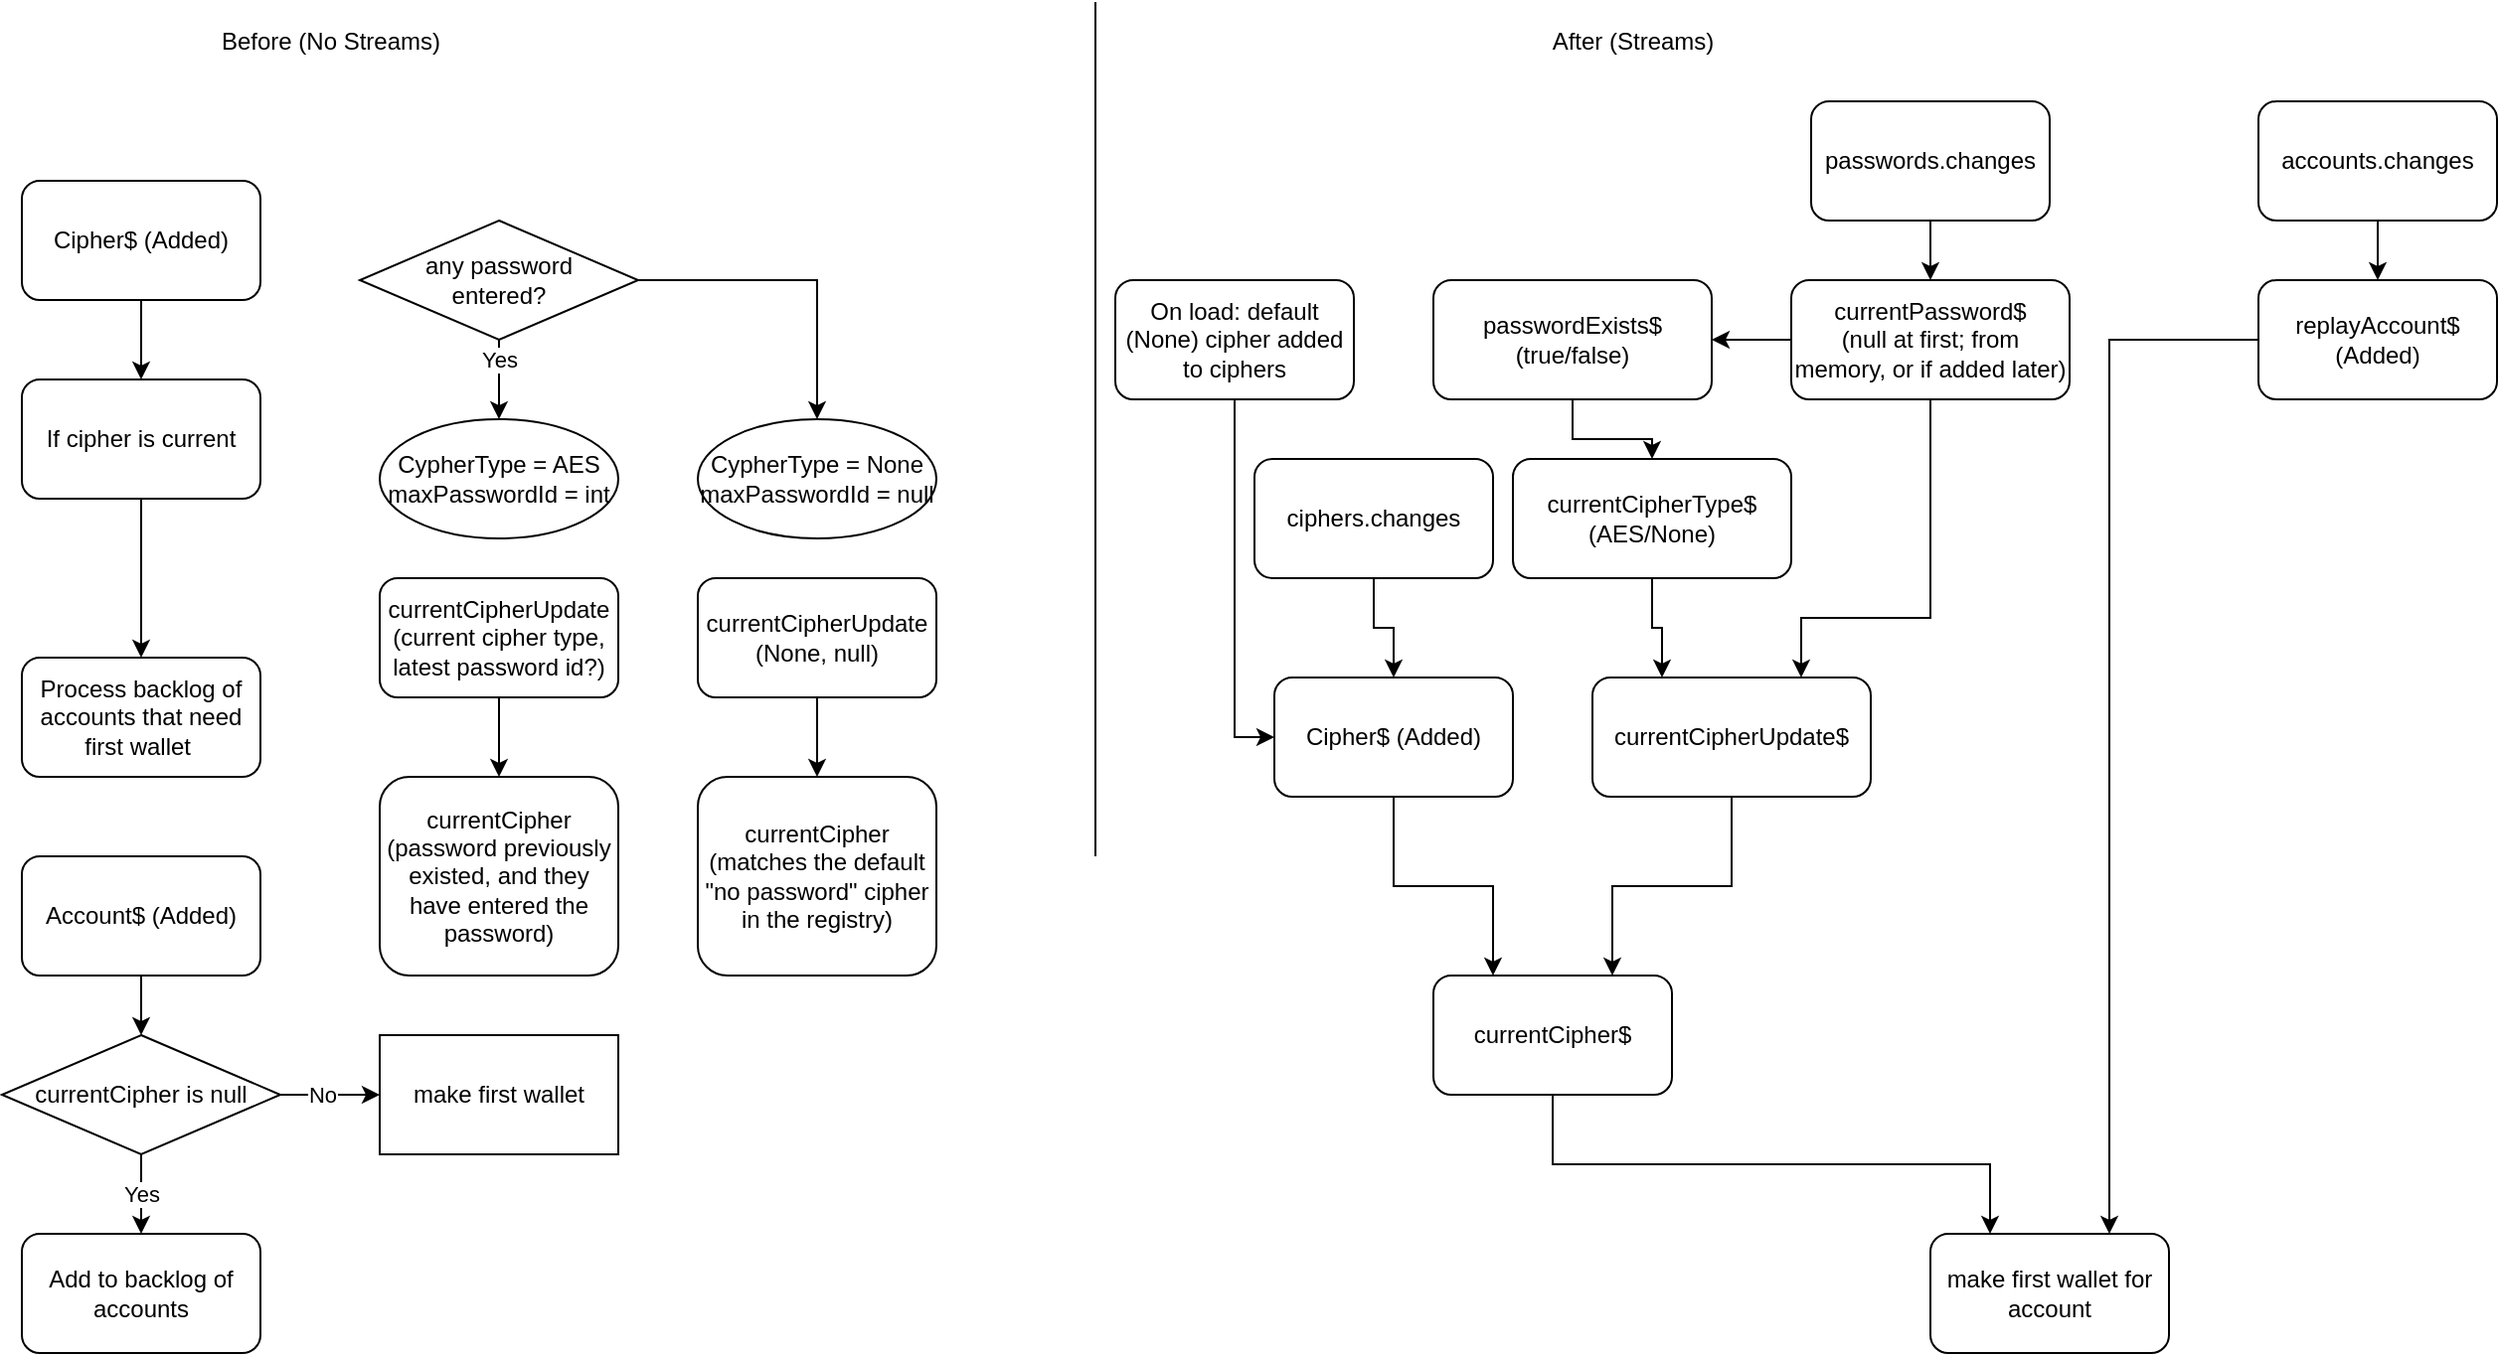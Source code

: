 <mxfile>
    <diagram id="5socqsAflDIFYtVZvX8A" name="Page-1">
        <mxGraphModel dx="968" dy="635" grid="1" gridSize="10" guides="1" tooltips="1" connect="1" arrows="1" fold="1" page="1" pageScale="1" pageWidth="850" pageHeight="1100" math="0" shadow="0">
            <root>
                <mxCell id="0"/>
                <mxCell id="1" parent="0"/>
                <mxCell id="2" value="" style="endArrow=none;html=1;" edge="1" parent="1">
                    <mxGeometry width="50" height="50" relative="1" as="geometry">
                        <mxPoint x="570" y="450" as="sourcePoint"/>
                        <mxPoint x="570" y="20" as="targetPoint"/>
                    </mxGeometry>
                </mxCell>
                <mxCell id="3" value="Before (No Streams)" style="text;html=1;align=center;verticalAlign=middle;resizable=0;points=[];autosize=1;strokeColor=none;" vertex="1" parent="1">
                    <mxGeometry x="120" y="30" width="130" height="20" as="geometry"/>
                </mxCell>
                <mxCell id="4" value="After (Streams)" style="text;html=1;align=center;verticalAlign=middle;resizable=0;points=[];autosize=1;strokeColor=none;" vertex="1" parent="1">
                    <mxGeometry x="790" y="30" width="100" height="20" as="geometry"/>
                </mxCell>
                <mxCell id="7" value="" style="edgeStyle=orthogonalEdgeStyle;rounded=0;orthogonalLoop=1;jettySize=auto;html=1;" edge="1" parent="1" source="5" target="6">
                    <mxGeometry relative="1" as="geometry"/>
                </mxCell>
                <mxCell id="5" value="Cipher$ (Added)" style="rounded=1;whiteSpace=wrap;html=1;" vertex="1" parent="1">
                    <mxGeometry x="30" y="110" width="120" height="60" as="geometry"/>
                </mxCell>
                <mxCell id="9" value="" style="edgeStyle=orthogonalEdgeStyle;rounded=0;orthogonalLoop=1;jettySize=auto;html=1;" edge="1" parent="1" source="6" target="8">
                    <mxGeometry relative="1" as="geometry"/>
                </mxCell>
                <mxCell id="6" value="If cipher is current" style="rounded=1;whiteSpace=wrap;html=1;" vertex="1" parent="1">
                    <mxGeometry x="30" y="210" width="120" height="60" as="geometry"/>
                </mxCell>
                <mxCell id="8" value="Process backlog of accounts that need first wallet&amp;nbsp;" style="rounded=1;whiteSpace=wrap;html=1;" vertex="1" parent="1">
                    <mxGeometry x="30" y="350" width="120" height="60" as="geometry"/>
                </mxCell>
                <mxCell id="14" value="" style="edgeStyle=orthogonalEdgeStyle;rounded=0;orthogonalLoop=1;jettySize=auto;html=1;entryX=0.5;entryY=0;entryDx=0;entryDy=0;" edge="1" parent="1" source="12" target="18">
                    <mxGeometry relative="1" as="geometry">
                        <mxPoint x="90" y="590" as="targetPoint"/>
                    </mxGeometry>
                </mxCell>
                <mxCell id="12" value="Account$ (Added)" style="rounded=1;whiteSpace=wrap;html=1;" vertex="1" parent="1">
                    <mxGeometry x="30" y="450" width="120" height="60" as="geometry"/>
                </mxCell>
                <mxCell id="16" value="" style="edgeStyle=orthogonalEdgeStyle;rounded=0;orthogonalLoop=1;jettySize=auto;html=1;exitX=0.5;exitY=1;exitDx=0;exitDy=0;" edge="1" parent="1" source="18" target="15">
                    <mxGeometry relative="1" as="geometry">
                        <mxPoint x="90" y="650" as="sourcePoint"/>
                    </mxGeometry>
                </mxCell>
                <mxCell id="19" value="Yes" style="edgeLabel;html=1;align=center;verticalAlign=middle;resizable=0;points=[];" vertex="1" connectable="0" parent="16">
                    <mxGeometry x="0.293" y="1" relative="1" as="geometry">
                        <mxPoint x="-1" y="-6" as="offset"/>
                    </mxGeometry>
                </mxCell>
                <mxCell id="15" value="Add to backlog of accounts" style="rounded=1;whiteSpace=wrap;html=1;" vertex="1" parent="1">
                    <mxGeometry x="30" y="640" width="120" height="60" as="geometry"/>
                </mxCell>
                <mxCell id="21" value="" style="edgeStyle=orthogonalEdgeStyle;rounded=0;orthogonalLoop=1;jettySize=auto;html=1;" edge="1" parent="1" source="18" target="20">
                    <mxGeometry relative="1" as="geometry"/>
                </mxCell>
                <mxCell id="22" value="No" style="edgeLabel;html=1;align=center;verticalAlign=middle;resizable=0;points=[];" vertex="1" connectable="0" parent="21">
                    <mxGeometry x="-0.185" relative="1" as="geometry">
                        <mxPoint as="offset"/>
                    </mxGeometry>
                </mxCell>
                <mxCell id="18" value="&lt;span&gt;currentCipher is null&lt;/span&gt;" style="rhombus;whiteSpace=wrap;html=1;" vertex="1" parent="1">
                    <mxGeometry x="20" y="540" width="140" height="60" as="geometry"/>
                </mxCell>
                <mxCell id="20" value="make first wallet" style="whiteSpace=wrap;html=1;" vertex="1" parent="1">
                    <mxGeometry x="210" y="540" width="120" height="60" as="geometry"/>
                </mxCell>
                <mxCell id="36" value="" style="edgeStyle=orthogonalEdgeStyle;rounded=0;orthogonalLoop=1;jettySize=auto;html=1;" edge="1" parent="1" source="25" target="35">
                    <mxGeometry relative="1" as="geometry"/>
                </mxCell>
                <mxCell id="25" value="currentCipherUpdate&lt;br&gt;(current cipher type, latest password id?)" style="rounded=1;whiteSpace=wrap;html=1;" vertex="1" parent="1">
                    <mxGeometry x="210" y="310" width="120" height="60" as="geometry"/>
                </mxCell>
                <mxCell id="30" value="" style="edgeStyle=orthogonalEdgeStyle;rounded=0;orthogonalLoop=1;jettySize=auto;html=1;" edge="1" parent="1" source="28" target="29">
                    <mxGeometry relative="1" as="geometry"/>
                </mxCell>
                <mxCell id="33" value="Yes" style="edgeLabel;html=1;align=center;verticalAlign=middle;resizable=0;points=[];" vertex="1" connectable="0" parent="30">
                    <mxGeometry x="0.65" y="3" relative="1" as="geometry">
                        <mxPoint x="-3" y="-23" as="offset"/>
                    </mxGeometry>
                </mxCell>
                <mxCell id="32" style="edgeStyle=orthogonalEdgeStyle;rounded=0;orthogonalLoop=1;jettySize=auto;html=1;" edge="1" parent="1" source="28" target="31">
                    <mxGeometry relative="1" as="geometry"/>
                </mxCell>
                <mxCell id="28" value="&lt;span&gt;any password&lt;br&gt;entered?&lt;/span&gt;" style="rhombus;whiteSpace=wrap;html=1;" vertex="1" parent="1">
                    <mxGeometry x="200" y="130" width="140" height="60" as="geometry"/>
                </mxCell>
                <mxCell id="29" value="CypherType = AES&lt;br&gt;maxPasswordId = int" style="ellipse;whiteSpace=wrap;html=1;" vertex="1" parent="1">
                    <mxGeometry x="210" y="230" width="120" height="60" as="geometry"/>
                </mxCell>
                <mxCell id="31" value="CypherType = None&lt;br&gt;maxPasswordId = null" style="ellipse;whiteSpace=wrap;html=1;" vertex="1" parent="1">
                    <mxGeometry x="370" y="230" width="120" height="60" as="geometry"/>
                </mxCell>
                <mxCell id="35" value="currentCipher (password previously existed, and they have entered the password)&lt;br&gt;" style="whiteSpace=wrap;html=1;rounded=1;" vertex="1" parent="1">
                    <mxGeometry x="210" y="410" width="120" height="100" as="geometry"/>
                </mxCell>
                <mxCell id="37" value="" style="edgeStyle=orthogonalEdgeStyle;rounded=0;orthogonalLoop=1;jettySize=auto;html=1;" edge="1" parent="1" source="38" target="39">
                    <mxGeometry relative="1" as="geometry"/>
                </mxCell>
                <mxCell id="38" value="currentCipherUpdate&lt;br&gt;(None, null)" style="rounded=1;whiteSpace=wrap;html=1;" vertex="1" parent="1">
                    <mxGeometry x="370" y="310" width="120" height="60" as="geometry"/>
                </mxCell>
                <mxCell id="39" value="currentCipher (matches the default &quot;no password&quot; cipher in the registry)" style="whiteSpace=wrap;html=1;rounded=1;" vertex="1" parent="1">
                    <mxGeometry x="370" y="410" width="120" height="100" as="geometry"/>
                </mxCell>
                <mxCell id="49" style="edgeStyle=orthogonalEdgeStyle;rounded=0;orthogonalLoop=1;jettySize=auto;html=1;entryX=0.25;entryY=0;entryDx=0;entryDy=0;" edge="1" parent="1" source="40" target="46">
                    <mxGeometry relative="1" as="geometry"/>
                </mxCell>
                <mxCell id="40" value="Cipher$ (Added)" style="rounded=1;whiteSpace=wrap;html=1;" vertex="1" parent="1">
                    <mxGeometry x="660" y="360" width="120" height="60" as="geometry"/>
                </mxCell>
                <mxCell id="42" value="make first wallet for account" style="rounded=1;whiteSpace=wrap;html=1;" vertex="1" parent="1">
                    <mxGeometry x="990" y="640" width="120" height="60" as="geometry"/>
                </mxCell>
                <mxCell id="58" style="edgeStyle=orthogonalEdgeStyle;rounded=0;orthogonalLoop=1;jettySize=auto;html=1;entryX=0.75;entryY=0;entryDx=0;entryDy=0;" edge="1" parent="1" source="43" target="42">
                    <mxGeometry relative="1" as="geometry"/>
                </mxCell>
                <mxCell id="43" value="replayAccount$ (Added)" style="rounded=1;whiteSpace=wrap;html=1;" vertex="1" parent="1">
                    <mxGeometry x="1155" y="160" width="120" height="60" as="geometry"/>
                </mxCell>
                <mxCell id="45" style="edgeStyle=orthogonalEdgeStyle;rounded=0;orthogonalLoop=1;jettySize=auto;html=1;entryX=0;entryY=0.5;entryDx=0;entryDy=0;" edge="1" parent="1" source="44" target="40">
                    <mxGeometry relative="1" as="geometry"/>
                </mxCell>
                <mxCell id="44" value="On load: default (None) cipher added to ciphers" style="rounded=1;whiteSpace=wrap;html=1;" vertex="1" parent="1">
                    <mxGeometry x="580" y="160" width="120" height="60" as="geometry"/>
                </mxCell>
                <mxCell id="57" style="edgeStyle=orthogonalEdgeStyle;rounded=0;orthogonalLoop=1;jettySize=auto;html=1;exitX=0.5;exitY=1;exitDx=0;exitDy=0;entryX=0.25;entryY=0;entryDx=0;entryDy=0;" edge="1" parent="1" source="46" target="42">
                    <mxGeometry relative="1" as="geometry"/>
                </mxCell>
                <mxCell id="46" value="currentCipher$" style="whiteSpace=wrap;html=1;rounded=1;" vertex="1" parent="1">
                    <mxGeometry x="740" y="510" width="120" height="60" as="geometry"/>
                </mxCell>
                <mxCell id="50" style="edgeStyle=orthogonalEdgeStyle;rounded=0;orthogonalLoop=1;jettySize=auto;html=1;entryX=0.75;entryY=0;entryDx=0;entryDy=0;" edge="1" parent="1" source="47" target="46">
                    <mxGeometry relative="1" as="geometry"/>
                </mxCell>
                <mxCell id="47" value="currentCipherUpdate$" style="whiteSpace=wrap;html=1;rounded=1;" vertex="1" parent="1">
                    <mxGeometry x="820" y="360" width="140" height="60" as="geometry"/>
                </mxCell>
                <mxCell id="56" style="edgeStyle=orthogonalEdgeStyle;rounded=0;orthogonalLoop=1;jettySize=auto;html=1;entryX=0.25;entryY=0;entryDx=0;entryDy=0;" edge="1" parent="1" source="53" target="47">
                    <mxGeometry relative="1" as="geometry"/>
                </mxCell>
                <mxCell id="53" value="currentCipherType$&lt;br&gt;(AES/None)" style="whiteSpace=wrap;html=1;rounded=1;" vertex="1" parent="1">
                    <mxGeometry x="780" y="250" width="140" height="60" as="geometry"/>
                </mxCell>
                <mxCell id="55" style="edgeStyle=orthogonalEdgeStyle;rounded=0;orthogonalLoop=1;jettySize=auto;html=1;exitX=0.5;exitY=1;exitDx=0;exitDy=0;entryX=0.75;entryY=0;entryDx=0;entryDy=0;" edge="1" parent="1" source="54" target="47">
                    <mxGeometry relative="1" as="geometry">
                        <Array as="points">
                            <mxPoint x="990" y="330"/>
                            <mxPoint x="925" y="330"/>
                        </Array>
                    </mxGeometry>
                </mxCell>
                <mxCell id="61" style="edgeStyle=orthogonalEdgeStyle;rounded=0;orthogonalLoop=1;jettySize=auto;html=1;entryX=1;entryY=0.5;entryDx=0;entryDy=0;" edge="1" parent="1" source="54" target="59">
                    <mxGeometry relative="1" as="geometry"/>
                </mxCell>
                <mxCell id="54" value="currentPassword$&lt;br&gt;(null at first; from memory, or if added later)" style="whiteSpace=wrap;html=1;rounded=1;" vertex="1" parent="1">
                    <mxGeometry x="920" y="160" width="140" height="60" as="geometry"/>
                </mxCell>
                <mxCell id="60" style="edgeStyle=orthogonalEdgeStyle;rounded=0;orthogonalLoop=1;jettySize=auto;html=1;" edge="1" parent="1" source="59" target="53">
                    <mxGeometry relative="1" as="geometry"/>
                </mxCell>
                <mxCell id="59" value="passwordExists$&lt;br&gt;(true/false)" style="whiteSpace=wrap;html=1;rounded=1;" vertex="1" parent="1">
                    <mxGeometry x="740" y="160" width="140" height="60" as="geometry"/>
                </mxCell>
                <mxCell id="63" style="edgeStyle=orthogonalEdgeStyle;rounded=0;orthogonalLoop=1;jettySize=auto;html=1;entryX=0.5;entryY=0;entryDx=0;entryDy=0;" edge="1" parent="1" source="62" target="54">
                    <mxGeometry relative="1" as="geometry"/>
                </mxCell>
                <mxCell id="62" value="passwords.changes" style="rounded=1;whiteSpace=wrap;html=1;" vertex="1" parent="1">
                    <mxGeometry x="930" y="70" width="120" height="60" as="geometry"/>
                </mxCell>
                <mxCell id="65" style="edgeStyle=orthogonalEdgeStyle;rounded=0;orthogonalLoop=1;jettySize=auto;html=1;" edge="1" parent="1" source="64" target="43">
                    <mxGeometry relative="1" as="geometry"/>
                </mxCell>
                <mxCell id="64" value="accounts.changes" style="rounded=1;whiteSpace=wrap;html=1;" vertex="1" parent="1">
                    <mxGeometry x="1155" y="70" width="120" height="60" as="geometry"/>
                </mxCell>
                <mxCell id="67" style="edgeStyle=orthogonalEdgeStyle;rounded=0;orthogonalLoop=1;jettySize=auto;html=1;" edge="1" parent="1" source="66" target="40">
                    <mxGeometry relative="1" as="geometry"/>
                </mxCell>
                <mxCell id="66" value="ciphers.changes" style="rounded=1;whiteSpace=wrap;html=1;" vertex="1" parent="1">
                    <mxGeometry x="650" y="250" width="120" height="60" as="geometry"/>
                </mxCell>
            </root>
        </mxGraphModel>
    </diagram>
</mxfile>